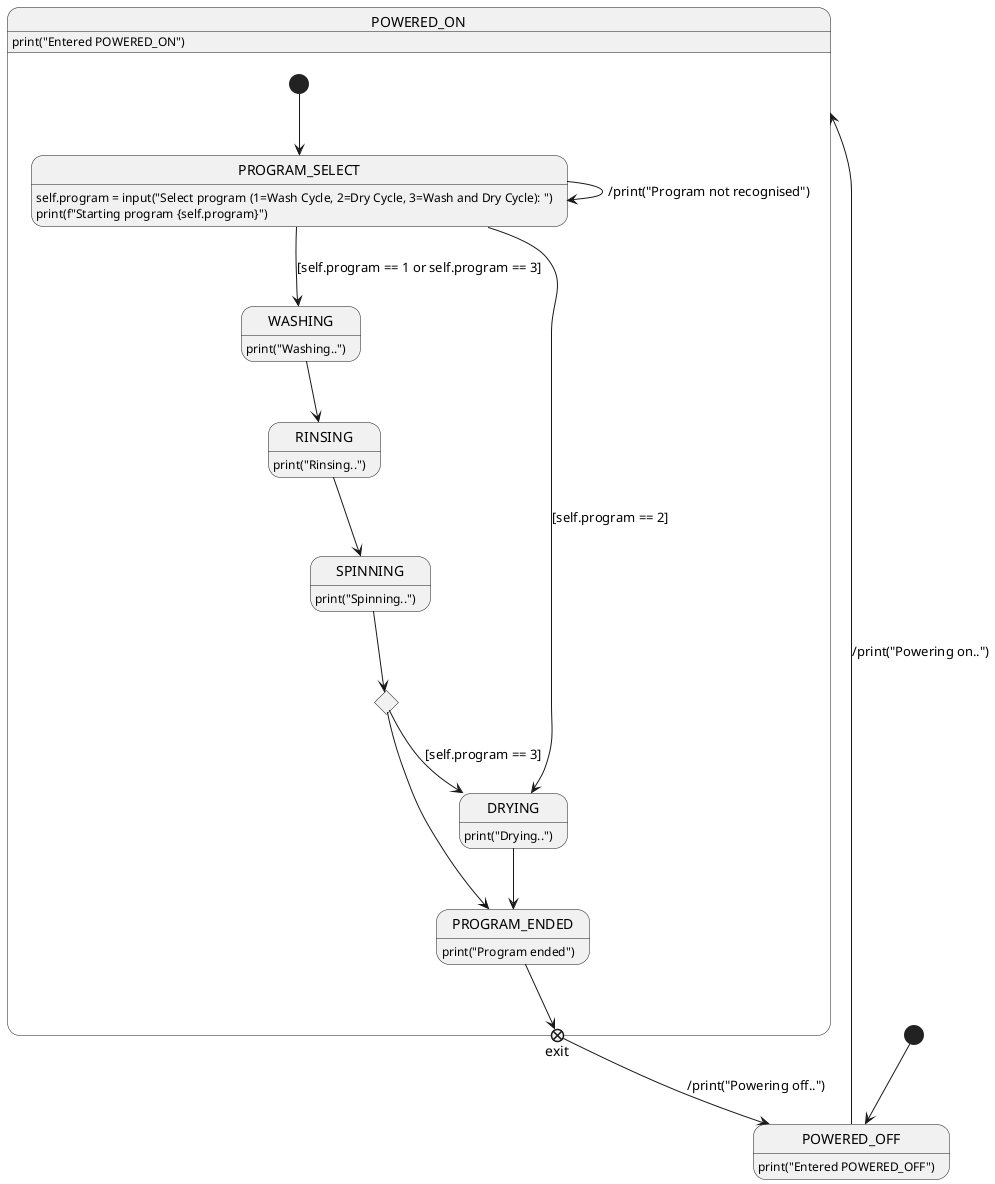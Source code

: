 @startuml


state POWERED_OFF : print("Entered POWERED_OFF")
state POWERED_ON : print("Entered POWERED_ON")
state POWERED_ON {
    state PROGRAM_SELECT : self.program = input("Select program (1=Wash Cycle, 2=Dry Cycle, 3=Wash and Dry Cycle): ")
    state PROGRAM_SELECT : print(f"Starting program {self.program}")
    state WASHING : print("Washing..")
    state RINSING : print("Rinsing..")
    state SPINNING : print("Spinning..")
    state do_drying_choice <<choice>>
    state DRYING : print("Drying..")
    state PROGRAM_ENDED : print("Program ended")
    state exit <<exitPoint>>
}

[*] --> POWERED_OFF
POWERED_OFF --> POWERED_ON : /print("Powering on..")

state POWERED_ON {
    [*] --> PROGRAM_SELECT
}
PROGRAM_SELECT --> WASHING : [self.program == 1 or self.program == 3]
PROGRAM_SELECT --> DRYING : [self.program == 2]
PROGRAM_SELECT --> PROGRAM_SELECT : /print("Program not recognised")

WASHING --> RINSING
RINSING --> SPINNING
SPINNING --> do_drying_choice
do_drying_choice --> DRYING : [self.program == 3]
do_drying_choice --> PROGRAM_ENDED
DRYING --> PROGRAM_ENDED

PROGRAM_ENDED --> exit
exit --> POWERED_OFF : /print("Powering off..")


@enduml